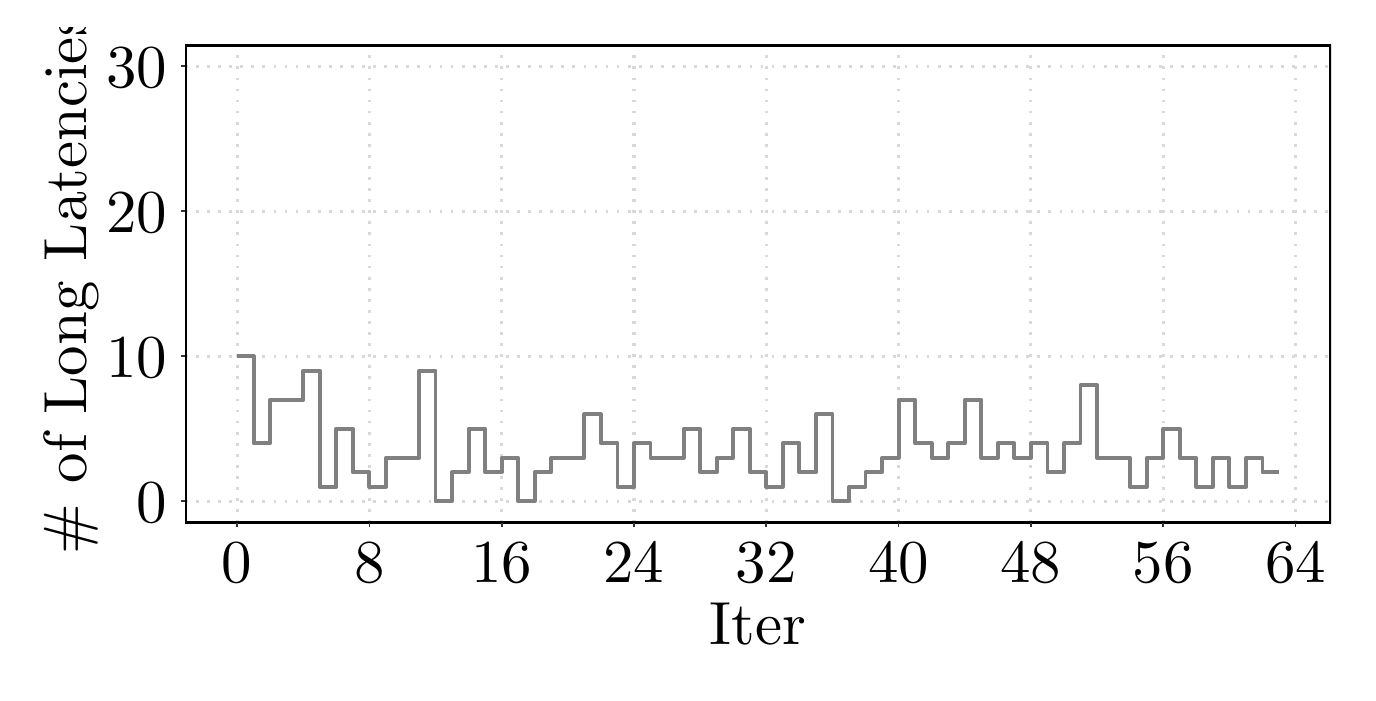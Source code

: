 % Created by tikzDevice version 0.12.3.1 on 2022-10-11 17:17:09
% !TEX encoding = UTF-8 Unicode
\begin{tikzpicture}[x=1pt,y=1pt]
\definecolor{fillColor}{RGB}{255,255,255}
\path[use as bounding box,fill=fillColor,fill opacity=0.00] (0,0) rectangle (476.98,233.29);
\begin{scope}
\path[clip] (  0.00,  0.00) rectangle (476.98,233.29);
\definecolor{drawColor}{RGB}{255,255,255}
\definecolor{fillColor}{RGB}{255,255,255}

\path[draw=drawColor,line width= 0.6pt,line join=round,line cap=round,fill=fillColor] (  0.00,  0.00) rectangle (476.98,233.29);
\end{scope}
\begin{scope}
\path[clip] ( 56.85, 54.28) rectangle (470.98,227.29);
\definecolor{fillColor}{RGB}{255,255,255}

\path[fill=fillColor] ( 56.85, 54.28) rectangle (470.98,227.29);
\definecolor{drawColor}{gray}{0.85}

\path[draw=drawColor,line width= 1.1pt,dash pattern=on 1pt off 3pt ,line join=round] ( 56.85, 62.14) --
	(470.98, 62.14);

\path[draw=drawColor,line width= 1.1pt,dash pattern=on 1pt off 3pt ,line join=round] ( 56.85,114.57) --
	(470.98,114.57);

\path[draw=drawColor,line width= 1.1pt,dash pattern=on 1pt off 3pt ,line join=round] ( 56.85,167.00) --
	(470.98,167.00);

\path[draw=drawColor,line width= 1.1pt,dash pattern=on 1pt off 3pt ,line join=round] ( 56.85,219.42) --
	(470.98,219.42);

\path[draw=drawColor,line width= 1.1pt,dash pattern=on 1pt off 3pt ,line join=round] ( 75.67, 54.28) --
	( 75.67,227.29);

\path[draw=drawColor,line width= 1.1pt,dash pattern=on 1pt off 3pt ,line join=round] (123.48, 54.28) --
	(123.48,227.29);

\path[draw=drawColor,line width= 1.1pt,dash pattern=on 1pt off 3pt ,line join=round] (171.29, 54.28) --
	(171.29,227.29);

\path[draw=drawColor,line width= 1.1pt,dash pattern=on 1pt off 3pt ,line join=round] (219.09, 54.28) --
	(219.09,227.29);

\path[draw=drawColor,line width= 1.1pt,dash pattern=on 1pt off 3pt ,line join=round] (266.90, 54.28) --
	(266.90,227.29);

\path[draw=drawColor,line width= 1.1pt,dash pattern=on 1pt off 3pt ,line join=round] (314.71, 54.28) --
	(314.71,227.29);

\path[draw=drawColor,line width= 1.1pt,dash pattern=on 1pt off 3pt ,line join=round] (362.52, 54.28) --
	(362.52,227.29);

\path[draw=drawColor,line width= 1.1pt,dash pattern=on 1pt off 3pt ,line join=round] (410.33, 54.28) --
	(410.33,227.29);

\path[draw=drawColor,line width= 1.1pt,dash pattern=on 1pt off 3pt ,line join=round] (458.13, 54.28) --
	(458.13,227.29);
\definecolor{drawColor}{gray}{0.50}

\path[draw=drawColor,line width= 1.4pt,line join=round] ( 75.67,114.57) --
	( 81.65,114.57) --
	( 81.65, 83.11) --
	( 87.62, 83.11) --
	( 87.62, 98.84) --
	( 93.60, 98.84) --
	( 93.60, 98.84) --
	( 99.57, 98.84) --
	( 99.57,109.33) --
	(105.55,109.33) --
	(105.55, 67.39) --
	(111.53, 67.39) --
	(111.53, 88.36) --
	(117.50, 88.36) --
	(117.50, 72.63) --
	(123.48, 72.63) --
	(123.48, 67.39) --
	(129.45, 67.39) --
	(129.45, 77.87) --
	(135.43, 77.87) --
	(135.43, 77.87) --
	(141.41, 77.87) --
	(141.41,109.33) --
	(147.38,109.33) --
	(147.38, 62.14) --
	(153.36, 62.14) --
	(153.36, 72.63) --
	(159.33, 72.63) --
	(159.33, 88.36) --
	(165.31, 88.36) --
	(165.31, 72.63) --
	(171.29, 72.63) --
	(171.29, 77.87) --
	(177.26, 77.87) --
	(177.26, 62.14) --
	(183.24, 62.14) --
	(183.24, 72.63) --
	(189.21, 72.63) --
	(189.21, 77.87) --
	(195.19, 77.87) --
	(195.19, 77.87) --
	(201.17, 77.87) --
	(201.17, 93.60) --
	(207.14, 93.60) --
	(207.14, 83.11) --
	(213.12, 83.11) --
	(213.12, 67.39) --
	(219.09, 67.39) --
	(219.09, 83.11) --
	(225.07, 83.11) --
	(225.07, 77.87) --
	(231.05, 77.87) --
	(231.05, 77.87) --
	(237.02, 77.87) --
	(237.02, 88.36) --
	(243.00, 88.36) --
	(243.00, 72.63) --
	(248.97, 72.63) --
	(248.97, 77.87) --
	(254.95, 77.87) --
	(254.95, 88.36) --
	(260.93, 88.36) --
	(260.93, 72.63) --
	(266.90, 72.63) --
	(266.90, 67.39) --
	(272.88, 67.39) --
	(272.88, 83.11) --
	(278.85, 83.11) --
	(278.85, 72.63) --
	(284.83, 72.63) --
	(284.83, 93.60) --
	(290.81, 93.60) --
	(290.81, 62.14) --
	(296.78, 62.14) --
	(296.78, 67.39) --
	(302.76, 67.39) --
	(302.76, 72.63) --
	(308.73, 72.63) --
	(308.73, 77.87) --
	(314.71, 77.87) --
	(314.71, 98.84) --
	(320.69, 98.84) --
	(320.69, 83.11) --
	(326.66, 83.11) --
	(326.66, 77.87) --
	(332.64, 77.87) --
	(332.64, 83.11) --
	(338.61, 83.11) --
	(338.61, 98.84) --
	(344.59, 98.84) --
	(344.59, 77.87) --
	(350.57, 77.87) --
	(350.57, 83.11) --
	(356.54, 83.11) --
	(356.54, 77.87) --
	(362.52, 77.87) --
	(362.52, 83.11) --
	(368.49, 83.11) --
	(368.49, 72.63) --
	(374.47, 72.63) --
	(374.47, 83.11) --
	(380.45, 83.11) --
	(380.45,104.09) --
	(386.42,104.09) --
	(386.42, 77.87) --
	(392.40, 77.87) --
	(392.40, 77.87) --
	(398.37, 77.87) --
	(398.37, 67.39) --
	(404.35, 67.39) --
	(404.35, 77.87) --
	(410.33, 77.87) --
	(410.33, 88.36) --
	(416.30, 88.36) --
	(416.30, 77.87) --
	(422.28, 77.87) --
	(422.28, 67.39) --
	(428.25, 67.39) --
	(428.25, 77.87) --
	(434.23, 77.87) --
	(434.23, 67.39) --
	(440.21, 67.39) --
	(440.21, 77.87) --
	(446.18, 77.87) --
	(446.18, 72.63) --
	(452.16, 72.63) --
	(452.16, 72.63);
\definecolor{drawColor}{RGB}{0,0,0}

\path[draw=drawColor,line width= 1.7pt,line join=round,line cap=round] ( 56.85, 54.28) rectangle (470.98,227.29);
\end{scope}
\begin{scope}
\path[clip] (  0.00,  0.00) rectangle (476.98,233.29);
\definecolor{drawColor}{RGB}{0,0,0}

\node[text=drawColor,anchor=base east,inner sep=0pt, outer sep=0pt, scale=  2.20] at ( 50.42, 54.57) {0};

\node[text=drawColor,anchor=base east,inner sep=0pt, outer sep=0pt, scale=  2.20] at ( 50.42,106.99) {10};

\node[text=drawColor,anchor=base east,inner sep=0pt, outer sep=0pt, scale=  2.20] at ( 50.42,159.42) {20};

\node[text=drawColor,anchor=base east,inner sep=0pt, outer sep=0pt, scale=  2.20] at ( 50.42,211.85) {30};
\end{scope}
\begin{scope}
\path[clip] (  0.00,  0.00) rectangle (476.98,233.29);
\definecolor{drawColor}{gray}{0.20}

\path[draw=drawColor,line width= 0.6pt,line join=round] ( 55.42, 62.14) --
	( 56.85, 62.14);

\path[draw=drawColor,line width= 0.6pt,line join=round] ( 55.42,114.57) --
	( 56.85,114.57);

\path[draw=drawColor,line width= 0.6pt,line join=round] ( 55.42,167.00) --
	( 56.85,167.00);

\path[draw=drawColor,line width= 0.6pt,line join=round] ( 55.42,219.42) --
	( 56.85,219.42);
\end{scope}
\begin{scope}
\path[clip] (  0.00,  0.00) rectangle (476.98,233.29);
\definecolor{drawColor}{gray}{0.20}

\path[draw=drawColor,line width= 0.6pt,line join=round] ( 75.67, 52.86) --
	( 75.67, 54.28);

\path[draw=drawColor,line width= 0.6pt,line join=round] (123.48, 52.86) --
	(123.48, 54.28);

\path[draw=drawColor,line width= 0.6pt,line join=round] (171.29, 52.86) --
	(171.29, 54.28);

\path[draw=drawColor,line width= 0.6pt,line join=round] (219.09, 52.86) --
	(219.09, 54.28);

\path[draw=drawColor,line width= 0.6pt,line join=round] (266.90, 52.86) --
	(266.90, 54.28);

\path[draw=drawColor,line width= 0.6pt,line join=round] (314.71, 52.86) --
	(314.71, 54.28);

\path[draw=drawColor,line width= 0.6pt,line join=round] (362.52, 52.86) --
	(362.52, 54.28);

\path[draw=drawColor,line width= 0.6pt,line join=round] (410.33, 52.86) --
	(410.33, 54.28);

\path[draw=drawColor,line width= 0.6pt,line join=round] (458.13, 52.86) --
	(458.13, 54.28);
\end{scope}
\begin{scope}
\path[clip] (  0.00,  0.00) rectangle (476.98,233.29);
\definecolor{drawColor}{RGB}{0,0,0}

\node[text=drawColor,anchor=base,inner sep=0pt, outer sep=0pt, scale=  2.20] at ( 75.67, 32.71) {0};

\node[text=drawColor,anchor=base,inner sep=0pt, outer sep=0pt, scale=  2.20] at (123.48, 32.71) {8};

\node[text=drawColor,anchor=base,inner sep=0pt, outer sep=0pt, scale=  2.20] at (171.29, 32.71) {16};

\node[text=drawColor,anchor=base,inner sep=0pt, outer sep=0pt, scale=  2.20] at (219.09, 32.71) {24};

\node[text=drawColor,anchor=base,inner sep=0pt, outer sep=0pt, scale=  2.20] at (266.90, 32.71) {32};

\node[text=drawColor,anchor=base,inner sep=0pt, outer sep=0pt, scale=  2.20] at (314.71, 32.71) {40};

\node[text=drawColor,anchor=base,inner sep=0pt, outer sep=0pt, scale=  2.20] at (362.52, 32.71) {48};

\node[text=drawColor,anchor=base,inner sep=0pt, outer sep=0pt, scale=  2.20] at (410.33, 32.71) {56};

\node[text=drawColor,anchor=base,inner sep=0pt, outer sep=0pt, scale=  2.20] at (458.13, 32.71) {64};
\end{scope}
\begin{scope}
\path[clip] (  0.00,  0.00) rectangle (476.98,233.29);
\definecolor{drawColor}{RGB}{0,0,0}

\node[text=drawColor,anchor=base,inner sep=0pt, outer sep=0pt, scale=  2.20] at (263.91, 10.28) {Iter};
\end{scope}
\begin{scope}
\path[clip] (  0.00,  0.00) rectangle (476.98,233.29);
\definecolor{drawColor}{RGB}{0,0,0}

\node[text=drawColor,rotate= 90.00,anchor=base,inner sep=0pt, outer sep=0pt, scale=  2.20] at ( 21.15,140.78) {\# of Long Latencies};
\end{scope}
\end{tikzpicture}
